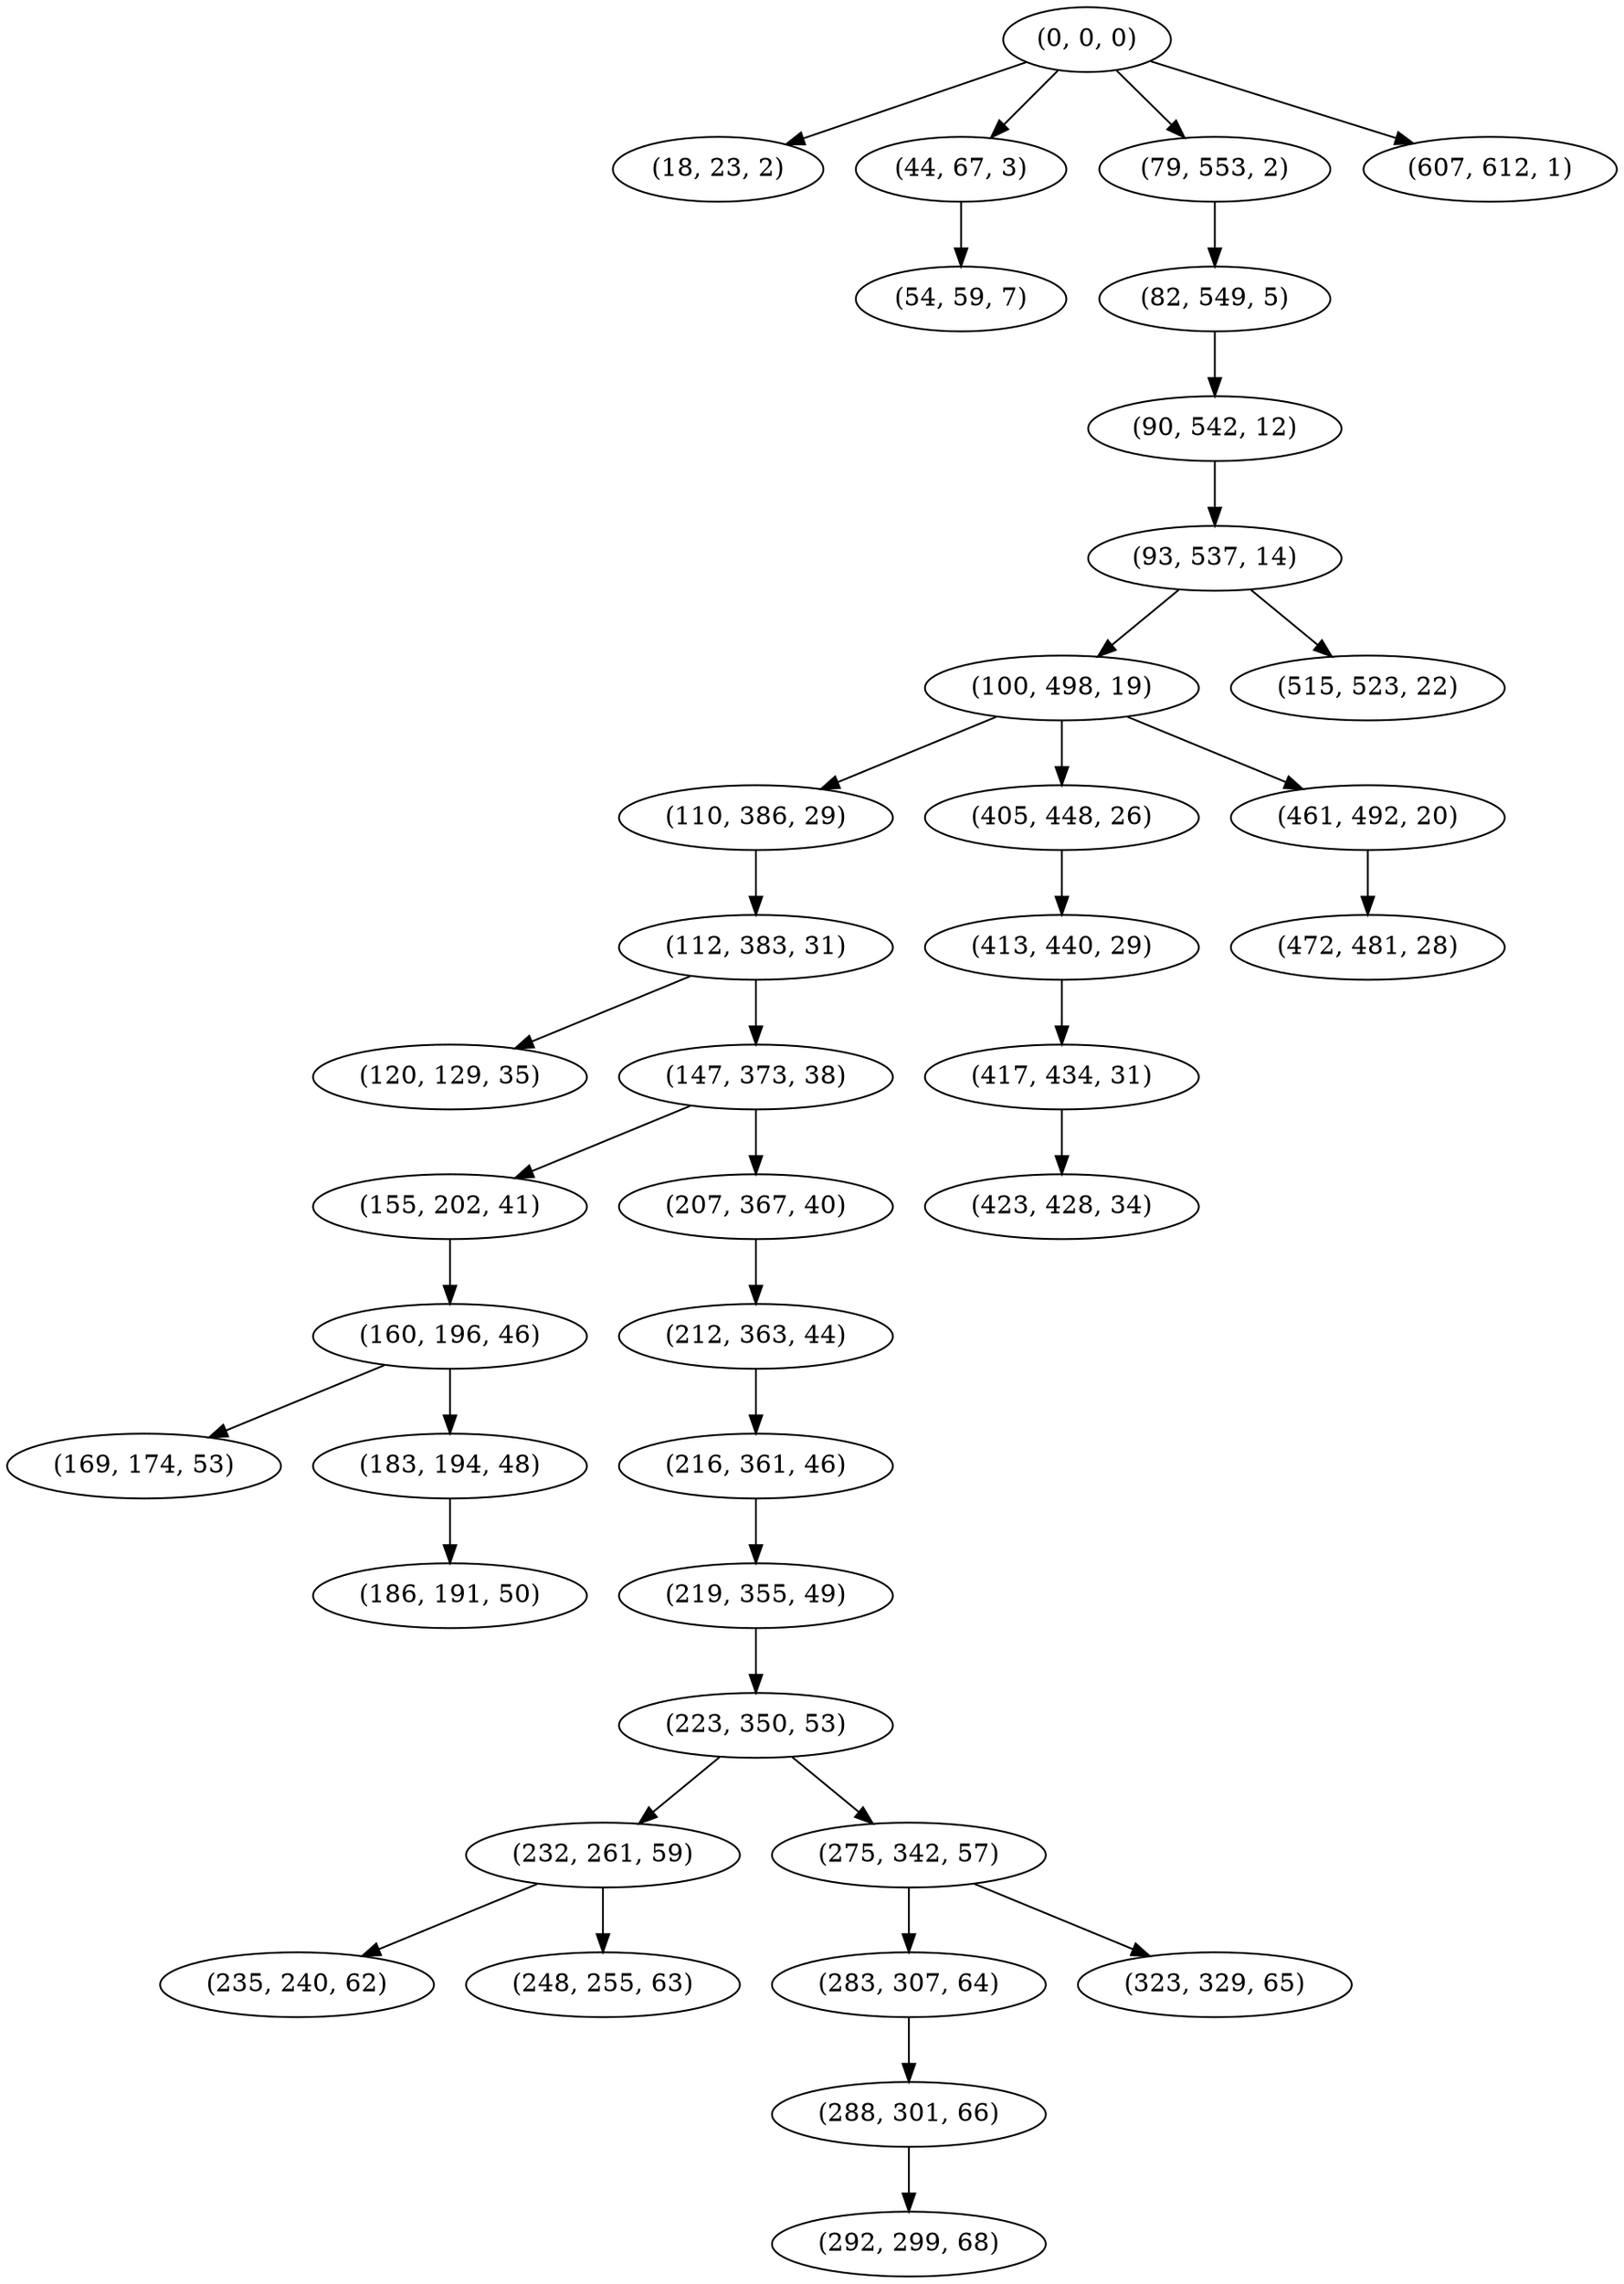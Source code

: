 digraph tree {
    "(0, 0, 0)";
    "(18, 23, 2)";
    "(44, 67, 3)";
    "(54, 59, 7)";
    "(79, 553, 2)";
    "(82, 549, 5)";
    "(90, 542, 12)";
    "(93, 537, 14)";
    "(100, 498, 19)";
    "(110, 386, 29)";
    "(112, 383, 31)";
    "(120, 129, 35)";
    "(147, 373, 38)";
    "(155, 202, 41)";
    "(160, 196, 46)";
    "(169, 174, 53)";
    "(183, 194, 48)";
    "(186, 191, 50)";
    "(207, 367, 40)";
    "(212, 363, 44)";
    "(216, 361, 46)";
    "(219, 355, 49)";
    "(223, 350, 53)";
    "(232, 261, 59)";
    "(235, 240, 62)";
    "(248, 255, 63)";
    "(275, 342, 57)";
    "(283, 307, 64)";
    "(288, 301, 66)";
    "(292, 299, 68)";
    "(323, 329, 65)";
    "(405, 448, 26)";
    "(413, 440, 29)";
    "(417, 434, 31)";
    "(423, 428, 34)";
    "(461, 492, 20)";
    "(472, 481, 28)";
    "(515, 523, 22)";
    "(607, 612, 1)";
    "(0, 0, 0)" -> "(18, 23, 2)";
    "(0, 0, 0)" -> "(44, 67, 3)";
    "(0, 0, 0)" -> "(79, 553, 2)";
    "(0, 0, 0)" -> "(607, 612, 1)";
    "(44, 67, 3)" -> "(54, 59, 7)";
    "(79, 553, 2)" -> "(82, 549, 5)";
    "(82, 549, 5)" -> "(90, 542, 12)";
    "(90, 542, 12)" -> "(93, 537, 14)";
    "(93, 537, 14)" -> "(100, 498, 19)";
    "(93, 537, 14)" -> "(515, 523, 22)";
    "(100, 498, 19)" -> "(110, 386, 29)";
    "(100, 498, 19)" -> "(405, 448, 26)";
    "(100, 498, 19)" -> "(461, 492, 20)";
    "(110, 386, 29)" -> "(112, 383, 31)";
    "(112, 383, 31)" -> "(120, 129, 35)";
    "(112, 383, 31)" -> "(147, 373, 38)";
    "(147, 373, 38)" -> "(155, 202, 41)";
    "(147, 373, 38)" -> "(207, 367, 40)";
    "(155, 202, 41)" -> "(160, 196, 46)";
    "(160, 196, 46)" -> "(169, 174, 53)";
    "(160, 196, 46)" -> "(183, 194, 48)";
    "(183, 194, 48)" -> "(186, 191, 50)";
    "(207, 367, 40)" -> "(212, 363, 44)";
    "(212, 363, 44)" -> "(216, 361, 46)";
    "(216, 361, 46)" -> "(219, 355, 49)";
    "(219, 355, 49)" -> "(223, 350, 53)";
    "(223, 350, 53)" -> "(232, 261, 59)";
    "(223, 350, 53)" -> "(275, 342, 57)";
    "(232, 261, 59)" -> "(235, 240, 62)";
    "(232, 261, 59)" -> "(248, 255, 63)";
    "(275, 342, 57)" -> "(283, 307, 64)";
    "(275, 342, 57)" -> "(323, 329, 65)";
    "(283, 307, 64)" -> "(288, 301, 66)";
    "(288, 301, 66)" -> "(292, 299, 68)";
    "(405, 448, 26)" -> "(413, 440, 29)";
    "(413, 440, 29)" -> "(417, 434, 31)";
    "(417, 434, 31)" -> "(423, 428, 34)";
    "(461, 492, 20)" -> "(472, 481, 28)";
}
